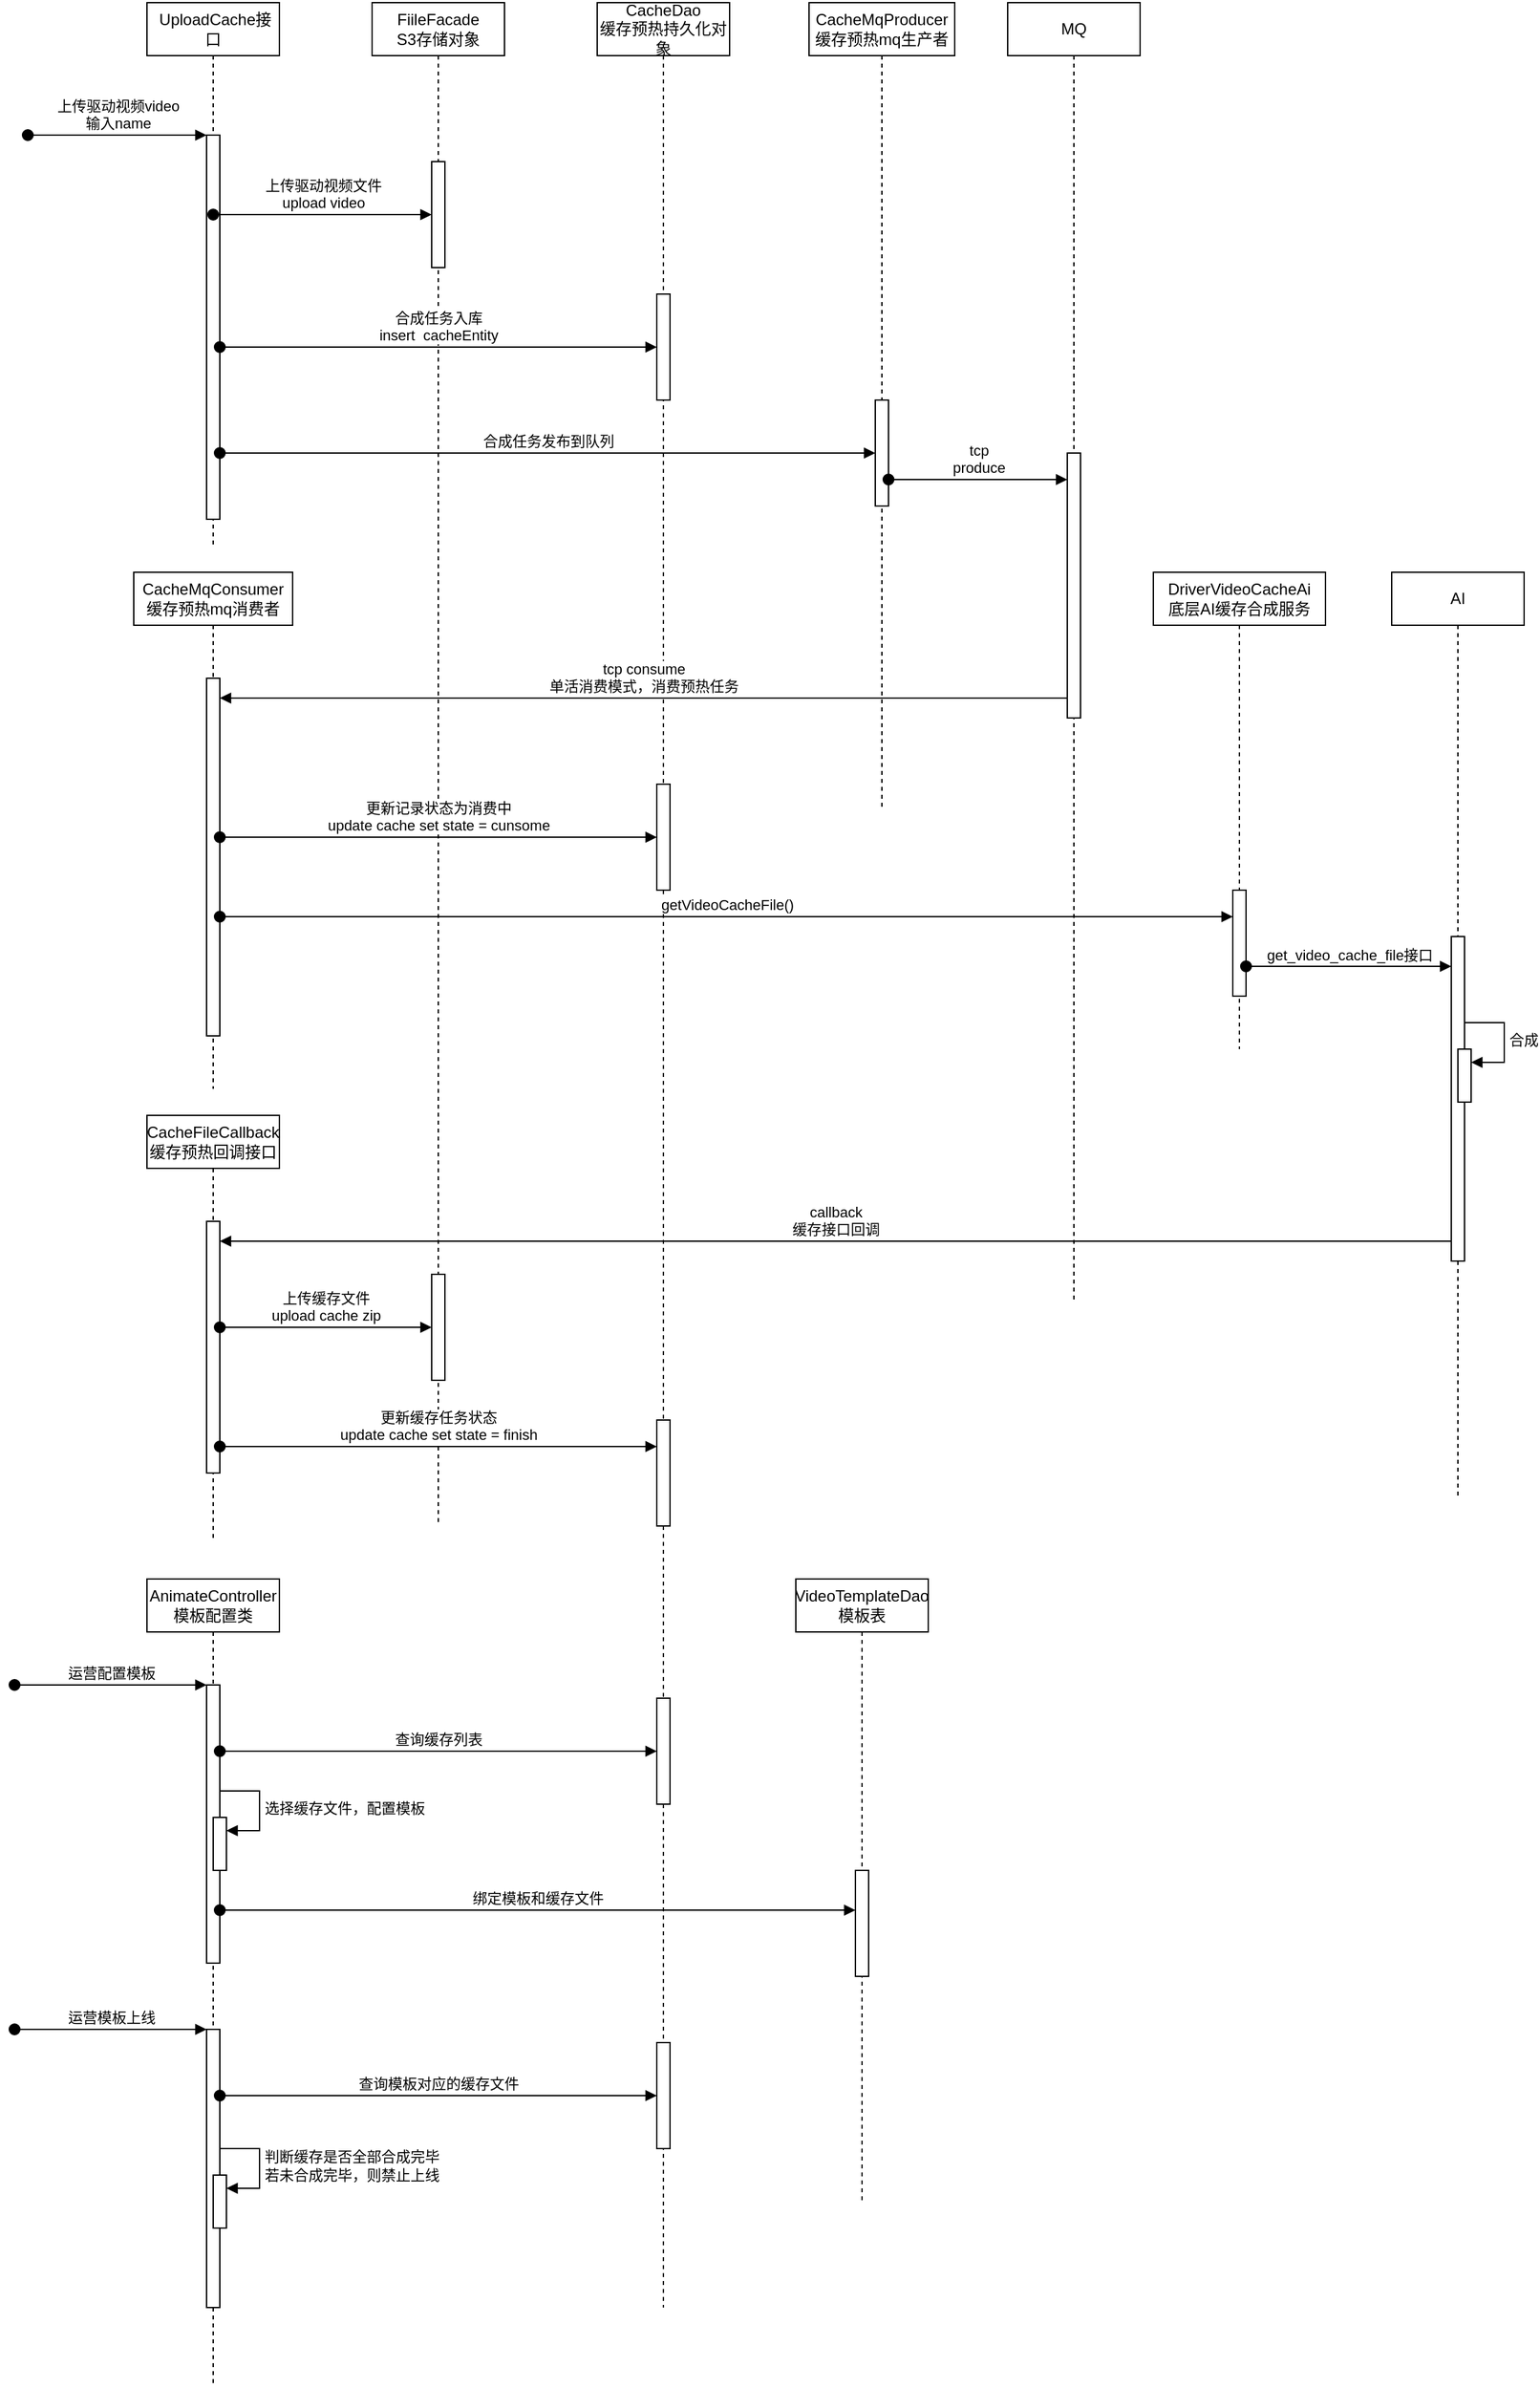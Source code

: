 <mxfile version="21.2.9" type="github">
  <diagram name="Page-1" id="2YBvvXClWsGukQMizWep">
    <mxGraphModel dx="1120" dy="395" grid="1" gridSize="10" guides="1" tooltips="1" connect="1" arrows="1" fold="1" page="1" pageScale="1" pageWidth="850" pageHeight="1100" math="0" shadow="0">
      <root>
        <mxCell id="0" />
        <mxCell id="1" parent="0" />
        <mxCell id="se3cPvvkGwRjd8mJUUMq-9" value="&amp;nbsp;UploadCache接口" style="shape=umlLifeline;perimeter=lifelinePerimeter;whiteSpace=wrap;html=1;container=1;dropTarget=0;collapsible=0;recursiveResize=0;outlineConnect=0;portConstraint=eastwest;newEdgeStyle={&quot;edgeStyle&quot;:&quot;elbowEdgeStyle&quot;,&quot;elbow&quot;:&quot;vertical&quot;,&quot;curved&quot;:0,&quot;rounded&quot;:0};" vertex="1" parent="1">
          <mxGeometry x="140" y="30" width="100" height="410" as="geometry" />
        </mxCell>
        <mxCell id="se3cPvvkGwRjd8mJUUMq-10" value="" style="html=1;points=[];perimeter=orthogonalPerimeter;outlineConnect=0;targetShapes=umlLifeline;portConstraint=eastwest;newEdgeStyle={&quot;edgeStyle&quot;:&quot;elbowEdgeStyle&quot;,&quot;elbow&quot;:&quot;vertical&quot;,&quot;curved&quot;:0,&quot;rounded&quot;:0};" vertex="1" parent="se3cPvvkGwRjd8mJUUMq-9">
          <mxGeometry x="45" y="100" width="10" height="290" as="geometry" />
        </mxCell>
        <mxCell id="se3cPvvkGwRjd8mJUUMq-11" value="上传驱动视频video&lt;br style=&quot;border-color: var(--border-color);&quot;&gt;输入name" style="html=1;verticalAlign=bottom;startArrow=oval;endArrow=block;startSize=8;edgeStyle=elbowEdgeStyle;elbow=vertical;curved=0;rounded=0;" edge="1" target="se3cPvvkGwRjd8mJUUMq-10" parent="se3cPvvkGwRjd8mJUUMq-9">
          <mxGeometry relative="1" as="geometry">
            <mxPoint x="-90" y="100" as="sourcePoint" />
          </mxGeometry>
        </mxCell>
        <mxCell id="se3cPvvkGwRjd8mJUUMq-12" value="FiileFacade&lt;br&gt;S3存储对象" style="shape=umlLifeline;perimeter=lifelinePerimeter;whiteSpace=wrap;html=1;container=1;dropTarget=0;collapsible=0;recursiveResize=0;outlineConnect=0;portConstraint=eastwest;newEdgeStyle={&quot;edgeStyle&quot;:&quot;elbowEdgeStyle&quot;,&quot;elbow&quot;:&quot;vertical&quot;,&quot;curved&quot;:0,&quot;rounded&quot;:0};" vertex="1" parent="1">
          <mxGeometry x="310" y="30" width="100" height="1150" as="geometry" />
        </mxCell>
        <mxCell id="se3cPvvkGwRjd8mJUUMq-15" value="" style="html=1;points=[];perimeter=orthogonalPerimeter;outlineConnect=0;targetShapes=umlLifeline;portConstraint=eastwest;newEdgeStyle={&quot;edgeStyle&quot;:&quot;elbowEdgeStyle&quot;,&quot;elbow&quot;:&quot;vertical&quot;,&quot;curved&quot;:0,&quot;rounded&quot;:0};" vertex="1" parent="se3cPvvkGwRjd8mJUUMq-12">
          <mxGeometry x="45" y="120" width="10" height="80" as="geometry" />
        </mxCell>
        <mxCell id="se3cPvvkGwRjd8mJUUMq-56" value="" style="html=1;points=[];perimeter=orthogonalPerimeter;outlineConnect=0;targetShapes=umlLifeline;portConstraint=eastwest;newEdgeStyle={&quot;edgeStyle&quot;:&quot;elbowEdgeStyle&quot;,&quot;elbow&quot;:&quot;vertical&quot;,&quot;curved&quot;:0,&quot;rounded&quot;:0};" vertex="1" parent="se3cPvvkGwRjd8mJUUMq-12">
          <mxGeometry x="45" y="960" width="10" height="80" as="geometry" />
        </mxCell>
        <mxCell id="se3cPvvkGwRjd8mJUUMq-13" value="CacheDao&lt;br&gt;缓存预热持久化对象" style="shape=umlLifeline;perimeter=lifelinePerimeter;whiteSpace=wrap;html=1;container=1;dropTarget=0;collapsible=0;recursiveResize=0;outlineConnect=0;portConstraint=eastwest;newEdgeStyle={&quot;edgeStyle&quot;:&quot;elbowEdgeStyle&quot;,&quot;elbow&quot;:&quot;vertical&quot;,&quot;curved&quot;:0,&quot;rounded&quot;:0};" vertex="1" parent="1">
          <mxGeometry x="480" y="30" width="100" height="1740" as="geometry" />
        </mxCell>
        <mxCell id="se3cPvvkGwRjd8mJUUMq-17" value="" style="html=1;points=[];perimeter=orthogonalPerimeter;outlineConnect=0;targetShapes=umlLifeline;portConstraint=eastwest;newEdgeStyle={&quot;edgeStyle&quot;:&quot;elbowEdgeStyle&quot;,&quot;elbow&quot;:&quot;vertical&quot;,&quot;curved&quot;:0,&quot;rounded&quot;:0};" vertex="1" parent="se3cPvvkGwRjd8mJUUMq-13">
          <mxGeometry x="45" y="220" width="10" height="80" as="geometry" />
        </mxCell>
        <mxCell id="se3cPvvkGwRjd8mJUUMq-37" value="" style="html=1;points=[];perimeter=orthogonalPerimeter;outlineConnect=0;targetShapes=umlLifeline;portConstraint=eastwest;newEdgeStyle={&quot;edgeStyle&quot;:&quot;elbowEdgeStyle&quot;,&quot;elbow&quot;:&quot;vertical&quot;,&quot;curved&quot;:0,&quot;rounded&quot;:0};" vertex="1" parent="se3cPvvkGwRjd8mJUUMq-13">
          <mxGeometry x="45" y="590" width="10" height="80" as="geometry" />
        </mxCell>
        <mxCell id="se3cPvvkGwRjd8mJUUMq-62" value="" style="html=1;points=[];perimeter=orthogonalPerimeter;outlineConnect=0;targetShapes=umlLifeline;portConstraint=eastwest;newEdgeStyle={&quot;edgeStyle&quot;:&quot;elbowEdgeStyle&quot;,&quot;elbow&quot;:&quot;vertical&quot;,&quot;curved&quot;:0,&quot;rounded&quot;:0};" vertex="1" parent="se3cPvvkGwRjd8mJUUMq-13">
          <mxGeometry x="45" y="1070" width="10" height="80" as="geometry" />
        </mxCell>
        <mxCell id="se3cPvvkGwRjd8mJUUMq-70" value="" style="html=1;points=[];perimeter=orthogonalPerimeter;outlineConnect=0;targetShapes=umlLifeline;portConstraint=eastwest;newEdgeStyle={&quot;edgeStyle&quot;:&quot;elbowEdgeStyle&quot;,&quot;elbow&quot;:&quot;vertical&quot;,&quot;curved&quot;:0,&quot;rounded&quot;:0};" vertex="1" parent="se3cPvvkGwRjd8mJUUMq-13">
          <mxGeometry x="45" y="1280" width="10" height="80" as="geometry" />
        </mxCell>
        <mxCell id="se3cPvvkGwRjd8mJUUMq-82" value="" style="html=1;points=[];perimeter=orthogonalPerimeter;outlineConnect=0;targetShapes=umlLifeline;portConstraint=eastwest;newEdgeStyle={&quot;edgeStyle&quot;:&quot;elbowEdgeStyle&quot;,&quot;elbow&quot;:&quot;vertical&quot;,&quot;curved&quot;:0,&quot;rounded&quot;:0};" vertex="1" parent="se3cPvvkGwRjd8mJUUMq-13">
          <mxGeometry x="45" y="1540" width="10" height="80" as="geometry" />
        </mxCell>
        <mxCell id="se3cPvvkGwRjd8mJUUMq-14" value="CacheMqProducer缓存预热mq生产者" style="shape=umlLifeline;perimeter=lifelinePerimeter;whiteSpace=wrap;html=1;container=1;dropTarget=0;collapsible=0;recursiveResize=0;outlineConnect=0;portConstraint=eastwest;newEdgeStyle={&quot;edgeStyle&quot;:&quot;elbowEdgeStyle&quot;,&quot;elbow&quot;:&quot;vertical&quot;,&quot;curved&quot;:0,&quot;rounded&quot;:0};" vertex="1" parent="1">
          <mxGeometry x="640" y="30" width="110" height="610" as="geometry" />
        </mxCell>
        <mxCell id="se3cPvvkGwRjd8mJUUMq-19" value="" style="html=1;points=[];perimeter=orthogonalPerimeter;outlineConnect=0;targetShapes=umlLifeline;portConstraint=eastwest;newEdgeStyle={&quot;edgeStyle&quot;:&quot;elbowEdgeStyle&quot;,&quot;elbow&quot;:&quot;vertical&quot;,&quot;curved&quot;:0,&quot;rounded&quot;:0};" vertex="1" parent="se3cPvvkGwRjd8mJUUMq-14">
          <mxGeometry x="50" y="300" width="10" height="80" as="geometry" />
        </mxCell>
        <mxCell id="se3cPvvkGwRjd8mJUUMq-16" value="上传驱动视频文件&lt;br&gt;upload video" style="html=1;verticalAlign=bottom;startArrow=oval;endArrow=block;startSize=8;edgeStyle=elbowEdgeStyle;elbow=vertical;curved=0;rounded=0;" edge="1" target="se3cPvvkGwRjd8mJUUMq-15" parent="1" source="se3cPvvkGwRjd8mJUUMq-9">
          <mxGeometry x="0.003" relative="1" as="geometry">
            <mxPoint x="295" y="150" as="sourcePoint" />
            <mxPoint as="offset" />
          </mxGeometry>
        </mxCell>
        <mxCell id="se3cPvvkGwRjd8mJUUMq-18" value="合成任务入库&lt;br&gt;insert&amp;nbsp; cacheEntity" style="html=1;verticalAlign=bottom;startArrow=oval;endArrow=block;startSize=8;edgeStyle=elbowEdgeStyle;elbow=vertical;curved=0;rounded=0;" edge="1" target="se3cPvvkGwRjd8mJUUMq-17" parent="1" source="se3cPvvkGwRjd8mJUUMq-10">
          <mxGeometry relative="1" as="geometry">
            <mxPoint x="465" y="250" as="sourcePoint" />
            <mxPoint as="offset" />
          </mxGeometry>
        </mxCell>
        <mxCell id="se3cPvvkGwRjd8mJUUMq-20" value="合成任务发布到队列" style="html=1;verticalAlign=bottom;startArrow=oval;endArrow=block;startSize=8;edgeStyle=elbowEdgeStyle;elbow=vertical;curved=0;rounded=0;" edge="1" target="se3cPvvkGwRjd8mJUUMq-19" parent="1" source="se3cPvvkGwRjd8mJUUMq-10">
          <mxGeometry relative="1" as="geometry">
            <mxPoint x="635" y="360" as="sourcePoint" />
          </mxGeometry>
        </mxCell>
        <mxCell id="se3cPvvkGwRjd8mJUUMq-21" value="CacheMqConsumer&lt;br&gt;缓存预热mq消费者" style="shape=umlLifeline;perimeter=lifelinePerimeter;whiteSpace=wrap;html=1;container=1;dropTarget=0;collapsible=0;recursiveResize=0;outlineConnect=0;portConstraint=eastwest;newEdgeStyle={&quot;edgeStyle&quot;:&quot;elbowEdgeStyle&quot;,&quot;elbow&quot;:&quot;vertical&quot;,&quot;curved&quot;:0,&quot;rounded&quot;:0};" vertex="1" parent="1">
          <mxGeometry x="130" y="460" width="120" height="390" as="geometry" />
        </mxCell>
        <mxCell id="se3cPvvkGwRjd8mJUUMq-34" value="" style="html=1;points=[];perimeter=orthogonalPerimeter;outlineConnect=0;targetShapes=umlLifeline;portConstraint=eastwest;newEdgeStyle={&quot;edgeStyle&quot;:&quot;elbowEdgeStyle&quot;,&quot;elbow&quot;:&quot;vertical&quot;,&quot;curved&quot;:0,&quot;rounded&quot;:0};" vertex="1" parent="se3cPvvkGwRjd8mJUUMq-21">
          <mxGeometry x="55" y="80" width="10" height="270" as="geometry" />
        </mxCell>
        <mxCell id="se3cPvvkGwRjd8mJUUMq-24" value="MQ" style="shape=umlLifeline;perimeter=lifelinePerimeter;whiteSpace=wrap;html=1;container=1;dropTarget=0;collapsible=0;recursiveResize=0;outlineConnect=0;portConstraint=eastwest;newEdgeStyle={&quot;edgeStyle&quot;:&quot;elbowEdgeStyle&quot;,&quot;elbow&quot;:&quot;vertical&quot;,&quot;curved&quot;:0,&quot;rounded&quot;:0};" vertex="1" parent="1">
          <mxGeometry x="790" y="30" width="100" height="980" as="geometry" />
        </mxCell>
        <mxCell id="se3cPvvkGwRjd8mJUUMq-26" value="" style="html=1;points=[];perimeter=orthogonalPerimeter;outlineConnect=0;targetShapes=umlLifeline;portConstraint=eastwest;newEdgeStyle={&quot;edgeStyle&quot;:&quot;elbowEdgeStyle&quot;,&quot;elbow&quot;:&quot;vertical&quot;,&quot;curved&quot;:0,&quot;rounded&quot;:0};" vertex="1" parent="se3cPvvkGwRjd8mJUUMq-24">
          <mxGeometry x="45" y="340" width="10" height="200" as="geometry" />
        </mxCell>
        <mxCell id="se3cPvvkGwRjd8mJUUMq-27" value="tcp&lt;br&gt;produce" style="html=1;verticalAlign=bottom;startArrow=oval;endArrow=block;startSize=8;edgeStyle=elbowEdgeStyle;elbow=vertical;curved=0;rounded=0;" edge="1" target="se3cPvvkGwRjd8mJUUMq-26" parent="1" source="se3cPvvkGwRjd8mJUUMq-19">
          <mxGeometry relative="1" as="geometry">
            <mxPoint x="775" y="380" as="sourcePoint" />
          </mxGeometry>
        </mxCell>
        <mxCell id="se3cPvvkGwRjd8mJUUMq-35" value="tcp consume&lt;br&gt;单活消费模式，消费预热任务" style="html=1;verticalAlign=bottom;endArrow=block;edgeStyle=elbowEdgeStyle;elbow=vertical;curved=0;rounded=0;" edge="1" target="se3cPvvkGwRjd8mJUUMq-34" parent="1" source="se3cPvvkGwRjd8mJUUMq-26">
          <mxGeometry relative="1" as="geometry">
            <mxPoint x="265" y="620" as="sourcePoint" />
          </mxGeometry>
        </mxCell>
        <mxCell id="se3cPvvkGwRjd8mJUUMq-38" value="更新记录状态为消费中&lt;br&gt;update cache set state = cunsome" style="html=1;verticalAlign=bottom;startArrow=oval;endArrow=block;startSize=8;edgeStyle=elbowEdgeStyle;elbow=vertical;curved=0;rounded=0;" edge="1" target="se3cPvvkGwRjd8mJUUMq-37" parent="1" source="se3cPvvkGwRjd8mJUUMq-34">
          <mxGeometry relative="1" as="geometry">
            <mxPoint x="465" y="620" as="sourcePoint" />
            <mxPoint as="offset" />
          </mxGeometry>
        </mxCell>
        <mxCell id="se3cPvvkGwRjd8mJUUMq-39" value="DriverVideoCacheAi&lt;br&gt;底层AI缓存合成服务" style="shape=umlLifeline;perimeter=lifelinePerimeter;whiteSpace=wrap;html=1;container=1;dropTarget=0;collapsible=0;recursiveResize=0;outlineConnect=0;portConstraint=eastwest;newEdgeStyle={&quot;edgeStyle&quot;:&quot;elbowEdgeStyle&quot;,&quot;elbow&quot;:&quot;vertical&quot;,&quot;curved&quot;:0,&quot;rounded&quot;:0};" vertex="1" parent="1">
          <mxGeometry x="900" y="460" width="130" height="360" as="geometry" />
        </mxCell>
        <mxCell id="se3cPvvkGwRjd8mJUUMq-40" value="" style="html=1;points=[];perimeter=orthogonalPerimeter;outlineConnect=0;targetShapes=umlLifeline;portConstraint=eastwest;newEdgeStyle={&quot;edgeStyle&quot;:&quot;elbowEdgeStyle&quot;,&quot;elbow&quot;:&quot;vertical&quot;,&quot;curved&quot;:0,&quot;rounded&quot;:0};" vertex="1" parent="se3cPvvkGwRjd8mJUUMq-39">
          <mxGeometry x="60" y="240" width="10" height="80" as="geometry" />
        </mxCell>
        <mxCell id="se3cPvvkGwRjd8mJUUMq-41" value="getVideoCacheFile()" style="html=1;verticalAlign=bottom;startArrow=oval;endArrow=block;startSize=8;edgeStyle=elbowEdgeStyle;elbow=vertical;curved=0;rounded=0;" edge="1" target="se3cPvvkGwRjd8mJUUMq-40" parent="1" source="se3cPvvkGwRjd8mJUUMq-34">
          <mxGeometry relative="1" as="geometry">
            <mxPoint x="900" y="700" as="sourcePoint" />
            <Array as="points">
              <mxPoint x="610" y="720" />
            </Array>
          </mxGeometry>
        </mxCell>
        <mxCell id="se3cPvvkGwRjd8mJUUMq-42" value="AI" style="shape=umlLifeline;perimeter=lifelinePerimeter;whiteSpace=wrap;html=1;container=1;dropTarget=0;collapsible=0;recursiveResize=0;outlineConnect=0;portConstraint=eastwest;newEdgeStyle={&quot;edgeStyle&quot;:&quot;elbowEdgeStyle&quot;,&quot;elbow&quot;:&quot;vertical&quot;,&quot;curved&quot;:0,&quot;rounded&quot;:0};" vertex="1" parent="1">
          <mxGeometry x="1080" y="460" width="100" height="700" as="geometry" />
        </mxCell>
        <mxCell id="se3cPvvkGwRjd8mJUUMq-43" value="" style="html=1;points=[];perimeter=orthogonalPerimeter;outlineConnect=0;targetShapes=umlLifeline;portConstraint=eastwest;newEdgeStyle={&quot;edgeStyle&quot;:&quot;elbowEdgeStyle&quot;,&quot;elbow&quot;:&quot;vertical&quot;,&quot;curved&quot;:0,&quot;rounded&quot;:0};" vertex="1" parent="se3cPvvkGwRjd8mJUUMq-42">
          <mxGeometry x="45" y="275" width="10" height="245" as="geometry" />
        </mxCell>
        <mxCell id="se3cPvvkGwRjd8mJUUMq-46" value="" style="html=1;points=[];perimeter=orthogonalPerimeter;outlineConnect=0;targetShapes=umlLifeline;portConstraint=eastwest;newEdgeStyle={&quot;edgeStyle&quot;:&quot;elbowEdgeStyle&quot;,&quot;elbow&quot;:&quot;vertical&quot;,&quot;curved&quot;:0,&quot;rounded&quot;:0};" vertex="1" parent="se3cPvvkGwRjd8mJUUMq-42">
          <mxGeometry x="50" y="360" width="10" height="40" as="geometry" />
        </mxCell>
        <mxCell id="se3cPvvkGwRjd8mJUUMq-47" value="合成" style="html=1;align=left;spacingLeft=2;endArrow=block;rounded=0;edgeStyle=orthogonalEdgeStyle;curved=0;rounded=0;" edge="1" target="se3cPvvkGwRjd8mJUUMq-46" parent="se3cPvvkGwRjd8mJUUMq-42">
          <mxGeometry relative="1" as="geometry">
            <mxPoint x="55" y="340" as="sourcePoint" />
            <Array as="points">
              <mxPoint x="85" y="370" />
            </Array>
          </mxGeometry>
        </mxCell>
        <mxCell id="se3cPvvkGwRjd8mJUUMq-44" value="get_video_cache_file接口" style="html=1;verticalAlign=bottom;startArrow=oval;endArrow=block;startSize=8;edgeStyle=elbowEdgeStyle;elbow=vertical;curved=0;rounded=0;" edge="1" target="se3cPvvkGwRjd8mJUUMq-43" parent="1" source="se3cPvvkGwRjd8mJUUMq-40">
          <mxGeometry relative="1" as="geometry">
            <mxPoint x="1065" y="735" as="sourcePoint" />
          </mxGeometry>
        </mxCell>
        <mxCell id="se3cPvvkGwRjd8mJUUMq-45" value="CacheFileCallback&lt;br&gt;缓存预热回调接口" style="shape=umlLifeline;perimeter=lifelinePerimeter;whiteSpace=wrap;html=1;container=1;dropTarget=0;collapsible=0;recursiveResize=0;outlineConnect=0;portConstraint=eastwest;newEdgeStyle={&quot;edgeStyle&quot;:&quot;elbowEdgeStyle&quot;,&quot;elbow&quot;:&quot;vertical&quot;,&quot;curved&quot;:0,&quot;rounded&quot;:0};" vertex="1" parent="1">
          <mxGeometry x="140" y="870" width="100" height="320" as="geometry" />
        </mxCell>
        <mxCell id="se3cPvvkGwRjd8mJUUMq-48" value="" style="html=1;points=[];perimeter=orthogonalPerimeter;outlineConnect=0;targetShapes=umlLifeline;portConstraint=eastwest;newEdgeStyle={&quot;edgeStyle&quot;:&quot;elbowEdgeStyle&quot;,&quot;elbow&quot;:&quot;vertical&quot;,&quot;curved&quot;:0,&quot;rounded&quot;:0};" vertex="1" parent="se3cPvvkGwRjd8mJUUMq-45">
          <mxGeometry x="45" y="80" width="10" height="190" as="geometry" />
        </mxCell>
        <mxCell id="se3cPvvkGwRjd8mJUUMq-49" value="callback&lt;br&gt;缓存接口回调" style="html=1;verticalAlign=bottom;endArrow=block;edgeStyle=elbowEdgeStyle;elbow=vertical;curved=0;rounded=0;" edge="1" target="se3cPvvkGwRjd8mJUUMq-48" parent="1" source="se3cPvvkGwRjd8mJUUMq-43">
          <mxGeometry relative="1" as="geometry">
            <mxPoint x="265" y="950" as="sourcePoint" />
            <mxPoint as="offset" />
          </mxGeometry>
        </mxCell>
        <mxCell id="se3cPvvkGwRjd8mJUUMq-57" value="上传缓存文件&lt;br style=&quot;border-color: var(--border-color);&quot;&gt;upload cache zip" style="html=1;verticalAlign=bottom;startArrow=oval;endArrow=block;startSize=8;edgeStyle=elbowEdgeStyle;elbow=vertical;curved=0;rounded=0;" edge="1" target="se3cPvvkGwRjd8mJUUMq-56" parent="1" source="se3cPvvkGwRjd8mJUUMq-48">
          <mxGeometry relative="1" as="geometry">
            <mxPoint x="295" y="990" as="sourcePoint" />
          </mxGeometry>
        </mxCell>
        <mxCell id="se3cPvvkGwRjd8mJUUMq-63" value="更新缓存任务状态&lt;br&gt;update cache set state = finish" style="html=1;verticalAlign=bottom;startArrow=oval;endArrow=block;startSize=8;edgeStyle=elbowEdgeStyle;elbow=vertical;curved=0;rounded=0;" edge="1" target="se3cPvvkGwRjd8mJUUMq-62" parent="1" source="se3cPvvkGwRjd8mJUUMq-48">
          <mxGeometry relative="1" as="geometry">
            <mxPoint x="465" y="1100" as="sourcePoint" />
          </mxGeometry>
        </mxCell>
        <mxCell id="se3cPvvkGwRjd8mJUUMq-64" value="AnimateController&lt;br&gt;模板配置类" style="shape=umlLifeline;perimeter=lifelinePerimeter;whiteSpace=wrap;html=1;container=1;dropTarget=0;collapsible=0;recursiveResize=0;outlineConnect=0;portConstraint=eastwest;newEdgeStyle={&quot;edgeStyle&quot;:&quot;elbowEdgeStyle&quot;,&quot;elbow&quot;:&quot;vertical&quot;,&quot;curved&quot;:0,&quot;rounded&quot;:0};" vertex="1" parent="1">
          <mxGeometry x="140" y="1220" width="100" height="610" as="geometry" />
        </mxCell>
        <mxCell id="se3cPvvkGwRjd8mJUUMq-68" value="" style="html=1;points=[];perimeter=orthogonalPerimeter;outlineConnect=0;targetShapes=umlLifeline;portConstraint=eastwest;newEdgeStyle={&quot;edgeStyle&quot;:&quot;elbowEdgeStyle&quot;,&quot;elbow&quot;:&quot;vertical&quot;,&quot;curved&quot;:0,&quot;rounded&quot;:0};" vertex="1" parent="se3cPvvkGwRjd8mJUUMq-64">
          <mxGeometry x="45" y="80" width="10" height="210" as="geometry" />
        </mxCell>
        <mxCell id="se3cPvvkGwRjd8mJUUMq-69" value="运营配置模板" style="html=1;verticalAlign=bottom;startArrow=oval;endArrow=block;startSize=8;edgeStyle=elbowEdgeStyle;elbow=vertical;curved=0;rounded=0;" edge="1" target="se3cPvvkGwRjd8mJUUMq-68" parent="se3cPvvkGwRjd8mJUUMq-64">
          <mxGeometry relative="1" as="geometry">
            <mxPoint x="-100" y="80" as="sourcePoint" />
          </mxGeometry>
        </mxCell>
        <mxCell id="se3cPvvkGwRjd8mJUUMq-75" value="" style="html=1;points=[];perimeter=orthogonalPerimeter;outlineConnect=0;targetShapes=umlLifeline;portConstraint=eastwest;newEdgeStyle={&quot;edgeStyle&quot;:&quot;elbowEdgeStyle&quot;,&quot;elbow&quot;:&quot;vertical&quot;,&quot;curved&quot;:0,&quot;rounded&quot;:0};" vertex="1" parent="se3cPvvkGwRjd8mJUUMq-64">
          <mxGeometry x="50" y="180" width="10" height="40" as="geometry" />
        </mxCell>
        <mxCell id="se3cPvvkGwRjd8mJUUMq-76" value="选择缓存文件，配置模板" style="html=1;align=left;spacingLeft=2;endArrow=block;rounded=0;edgeStyle=orthogonalEdgeStyle;curved=0;rounded=0;" edge="1" target="se3cPvvkGwRjd8mJUUMq-75" parent="se3cPvvkGwRjd8mJUUMq-64">
          <mxGeometry relative="1" as="geometry">
            <mxPoint x="55" y="160" as="sourcePoint" />
            <Array as="points">
              <mxPoint x="85" y="190" />
            </Array>
          </mxGeometry>
        </mxCell>
        <mxCell id="se3cPvvkGwRjd8mJUUMq-80" value="" style="html=1;points=[];perimeter=orthogonalPerimeter;outlineConnect=0;targetShapes=umlLifeline;portConstraint=eastwest;newEdgeStyle={&quot;edgeStyle&quot;:&quot;elbowEdgeStyle&quot;,&quot;elbow&quot;:&quot;vertical&quot;,&quot;curved&quot;:0,&quot;rounded&quot;:0};" vertex="1" parent="se3cPvvkGwRjd8mJUUMq-64">
          <mxGeometry x="45" y="340" width="10" height="210" as="geometry" />
        </mxCell>
        <mxCell id="se3cPvvkGwRjd8mJUUMq-81" value="运营模板上线" style="html=1;verticalAlign=bottom;startArrow=oval;endArrow=block;startSize=8;edgeStyle=elbowEdgeStyle;elbow=vertical;curved=0;rounded=0;" edge="1" target="se3cPvvkGwRjd8mJUUMq-80" parent="se3cPvvkGwRjd8mJUUMq-64">
          <mxGeometry relative="1" as="geometry">
            <mxPoint x="-100" y="340" as="sourcePoint" />
          </mxGeometry>
        </mxCell>
        <mxCell id="se3cPvvkGwRjd8mJUUMq-84" value="" style="html=1;points=[];perimeter=orthogonalPerimeter;outlineConnect=0;targetShapes=umlLifeline;portConstraint=eastwest;newEdgeStyle={&quot;edgeStyle&quot;:&quot;elbowEdgeStyle&quot;,&quot;elbow&quot;:&quot;vertical&quot;,&quot;curved&quot;:0,&quot;rounded&quot;:0};" vertex="1" parent="se3cPvvkGwRjd8mJUUMq-64">
          <mxGeometry x="50" y="450" width="10" height="40" as="geometry" />
        </mxCell>
        <mxCell id="se3cPvvkGwRjd8mJUUMq-85" value="判断缓存是否全部合成完毕&lt;br&gt;若未合成完毕，则禁止上线" style="html=1;align=left;spacingLeft=2;endArrow=block;rounded=0;edgeStyle=orthogonalEdgeStyle;curved=0;rounded=0;" edge="1" target="se3cPvvkGwRjd8mJUUMq-84" parent="se3cPvvkGwRjd8mJUUMq-64">
          <mxGeometry relative="1" as="geometry">
            <mxPoint x="55" y="430" as="sourcePoint" />
            <Array as="points">
              <mxPoint x="85" y="460" />
            </Array>
          </mxGeometry>
        </mxCell>
        <mxCell id="se3cPvvkGwRjd8mJUUMq-71" value="查询缓存列表" style="html=1;verticalAlign=bottom;startArrow=oval;endArrow=block;startSize=8;edgeStyle=elbowEdgeStyle;elbow=vertical;curved=0;rounded=0;" edge="1" target="se3cPvvkGwRjd8mJUUMq-70" parent="1" source="se3cPvvkGwRjd8mJUUMq-68">
          <mxGeometry relative="1" as="geometry">
            <mxPoint x="465" y="1330" as="sourcePoint" />
          </mxGeometry>
        </mxCell>
        <mxCell id="se3cPvvkGwRjd8mJUUMq-72" value="VideoTemplateDao&lt;br&gt;模板表" style="shape=umlLifeline;perimeter=lifelinePerimeter;whiteSpace=wrap;html=1;container=1;dropTarget=0;collapsible=0;recursiveResize=0;outlineConnect=0;portConstraint=eastwest;newEdgeStyle={&quot;edgeStyle&quot;:&quot;elbowEdgeStyle&quot;,&quot;elbow&quot;:&quot;vertical&quot;,&quot;curved&quot;:0,&quot;rounded&quot;:0};" vertex="1" parent="1">
          <mxGeometry x="630" y="1220" width="100" height="470" as="geometry" />
        </mxCell>
        <mxCell id="se3cPvvkGwRjd8mJUUMq-73" value="" style="html=1;points=[];perimeter=orthogonalPerimeter;outlineConnect=0;targetShapes=umlLifeline;portConstraint=eastwest;newEdgeStyle={&quot;edgeStyle&quot;:&quot;elbowEdgeStyle&quot;,&quot;elbow&quot;:&quot;vertical&quot;,&quot;curved&quot;:0,&quot;rounded&quot;:0};" vertex="1" parent="se3cPvvkGwRjd8mJUUMq-72">
          <mxGeometry x="45" y="220" width="10" height="80" as="geometry" />
        </mxCell>
        <mxCell id="se3cPvvkGwRjd8mJUUMq-74" value="绑定模板和缓存文件" style="html=1;verticalAlign=bottom;startArrow=oval;endArrow=block;startSize=8;edgeStyle=elbowEdgeStyle;elbow=vertical;curved=0;rounded=0;" edge="1" target="se3cPvvkGwRjd8mJUUMq-73" parent="1" source="se3cPvvkGwRjd8mJUUMq-68">
          <mxGeometry relative="1" as="geometry">
            <mxPoint x="615" y="1410" as="sourcePoint" />
            <Array as="points">
              <mxPoint x="630" y="1470" />
            </Array>
          </mxGeometry>
        </mxCell>
        <mxCell id="se3cPvvkGwRjd8mJUUMq-83" value="查询模板对应的缓存文件" style="html=1;verticalAlign=bottom;startArrow=oval;endArrow=block;startSize=8;edgeStyle=elbowEdgeStyle;elbow=vertical;curved=0;rounded=0;" edge="1" target="se3cPvvkGwRjd8mJUUMq-82" parent="1" source="se3cPvvkGwRjd8mJUUMq-80">
          <mxGeometry relative="1" as="geometry">
            <mxPoint x="465" y="1570" as="sourcePoint" />
          </mxGeometry>
        </mxCell>
      </root>
    </mxGraphModel>
  </diagram>
</mxfile>
